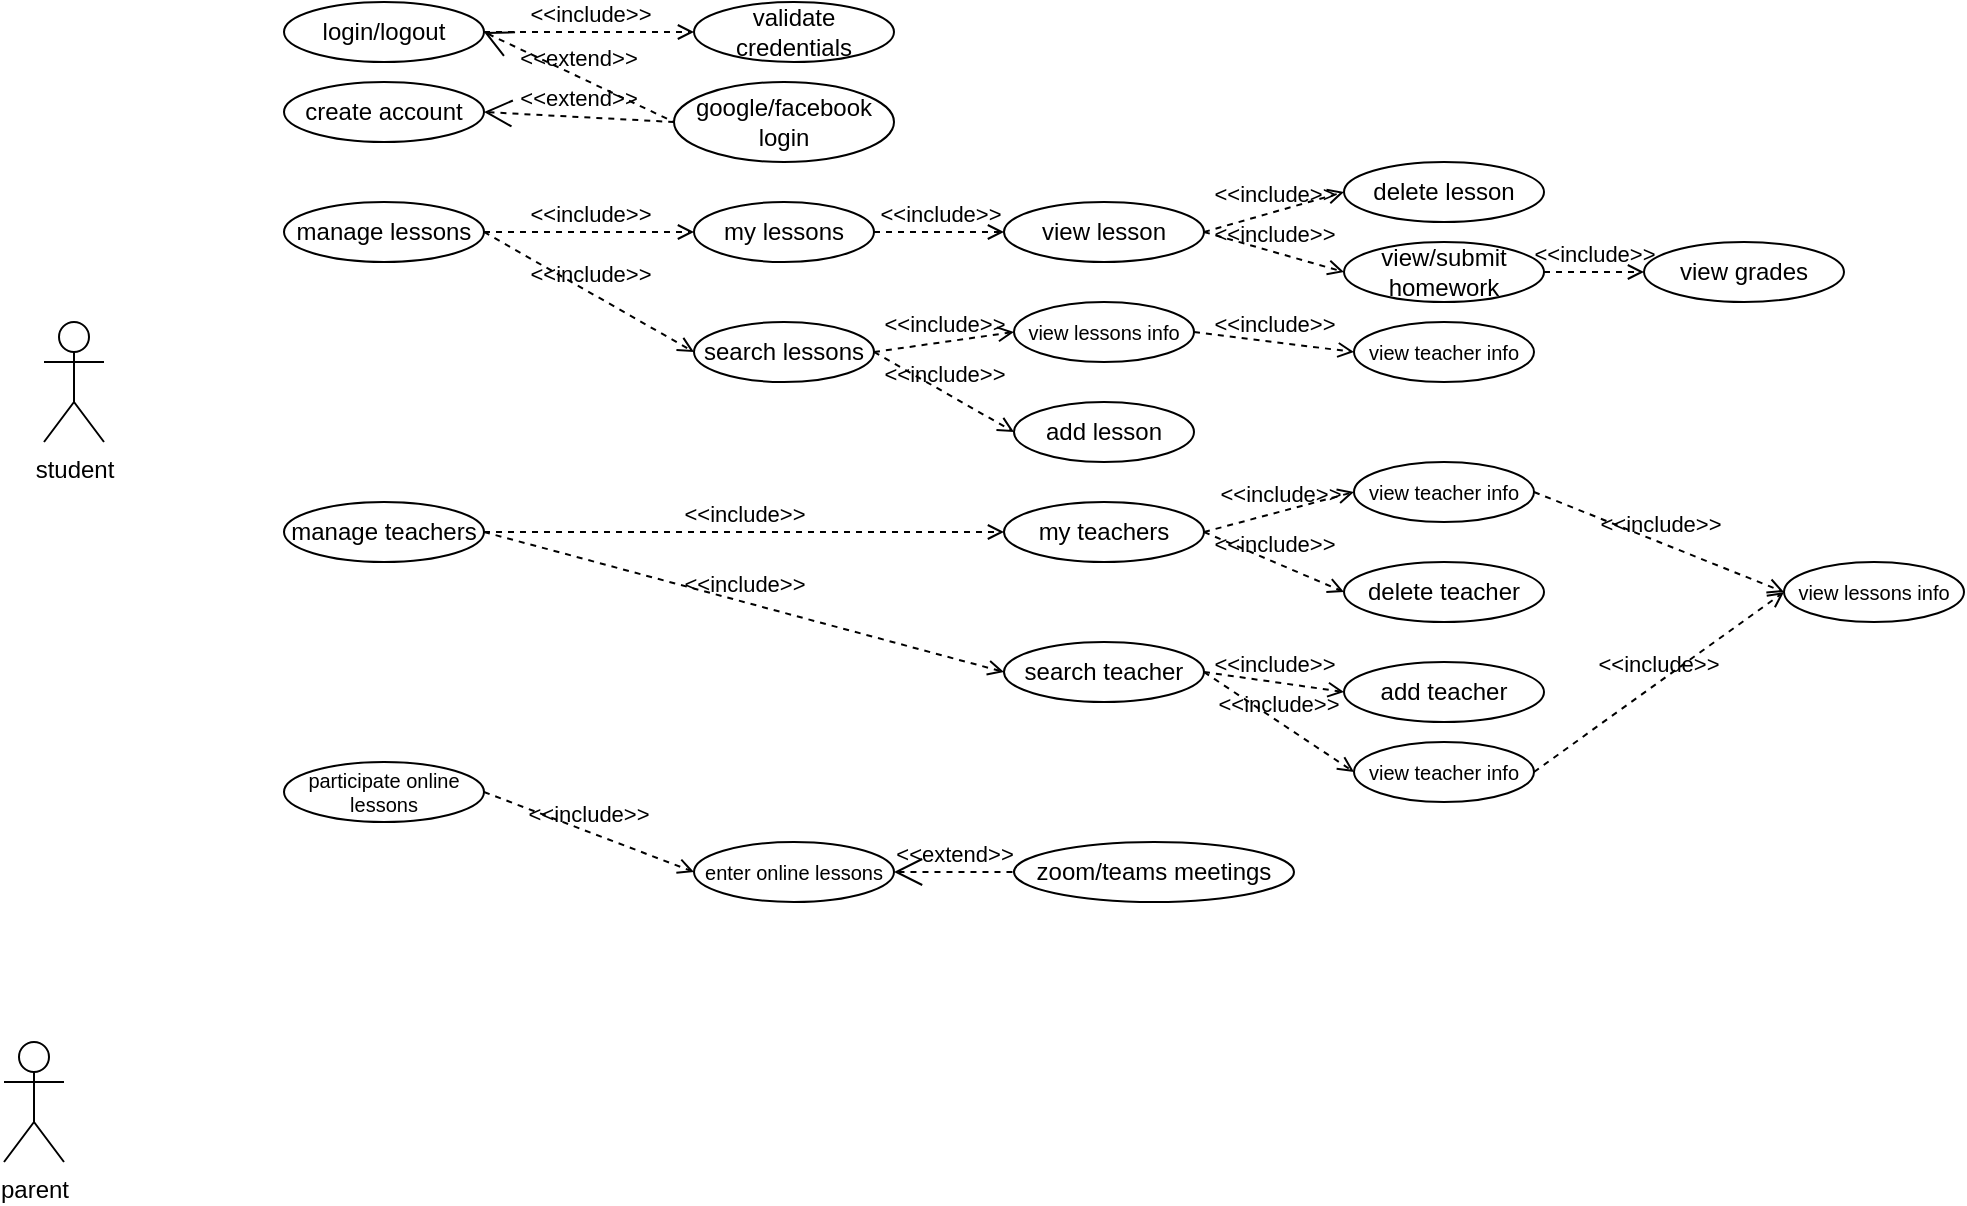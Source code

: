 <mxfile version="26.2.12">
  <diagram name="Page-1" id="58cdce13-f638-feb5-8d6f-7d28b1aa9fa0">
    <mxGraphModel dx="1044" dy="535" grid="1" gridSize="10" guides="1" tooltips="1" connect="1" arrows="1" fold="1" page="1" pageScale="1" pageWidth="1100" pageHeight="850" background="none" math="0" shadow="0">
      <root>
        <mxCell id="0" />
        <mxCell id="1" parent="0" />
        <mxCell id="4tMkP_L0vNUlOEcTw7fs-1" value="student" style="shape=umlActor;html=1;verticalLabelPosition=bottom;verticalAlign=top;align=center;" vertex="1" parent="1">
          <mxGeometry x="40" y="190" width="30" height="60" as="geometry" />
        </mxCell>
        <mxCell id="4tMkP_L0vNUlOEcTw7fs-2" value="parent" style="shape=umlActor;html=1;verticalLabelPosition=bottom;verticalAlign=top;align=center;" vertex="1" parent="1">
          <mxGeometry x="20" y="550" width="30" height="60" as="geometry" />
        </mxCell>
        <mxCell id="4tMkP_L0vNUlOEcTw7fs-6" value="login/logout" style="ellipse;whiteSpace=wrap;html=1;" vertex="1" parent="1">
          <mxGeometry x="160" y="30" width="100" height="30" as="geometry" />
        </mxCell>
        <mxCell id="4tMkP_L0vNUlOEcTw7fs-7" value="create account" style="ellipse;whiteSpace=wrap;html=1;" vertex="1" parent="1">
          <mxGeometry x="160" y="70" width="100" height="30" as="geometry" />
        </mxCell>
        <mxCell id="4tMkP_L0vNUlOEcTw7fs-8" value="manage teachers" style="ellipse;whiteSpace=wrap;html=1;" vertex="1" parent="1">
          <mxGeometry x="160" y="280" width="100" height="30" as="geometry" />
        </mxCell>
        <mxCell id="4tMkP_L0vNUlOEcTw7fs-9" value="participate online lessons" style="ellipse;whiteSpace=wrap;html=1;fontSize=10;" vertex="1" parent="1">
          <mxGeometry x="160" y="410" width="100" height="30" as="geometry" />
        </mxCell>
        <mxCell id="4tMkP_L0vNUlOEcTw7fs-10" value="view lesson" style="ellipse;whiteSpace=wrap;html=1;" vertex="1" parent="1">
          <mxGeometry x="520" y="130" width="100" height="30" as="geometry" />
        </mxCell>
        <mxCell id="4tMkP_L0vNUlOEcTw7fs-16" value="&amp;lt;&amp;lt;include&amp;gt;&amp;gt;" style="edgeStyle=none;html=1;endArrow=open;verticalAlign=bottom;dashed=1;labelBackgroundColor=none;rounded=0;exitX=1;exitY=0.5;exitDx=0;exitDy=0;entryX=0;entryY=0.5;entryDx=0;entryDy=0;" edge="1" parent="1" source="4tMkP_L0vNUlOEcTw7fs-6" target="4tMkP_L0vNUlOEcTw7fs-17">
          <mxGeometry width="160" relative="1" as="geometry">
            <mxPoint x="310" y="60" as="sourcePoint" />
            <mxPoint x="350" y="30" as="targetPoint" />
          </mxGeometry>
        </mxCell>
        <mxCell id="4tMkP_L0vNUlOEcTw7fs-17" value="validate credentials" style="ellipse;whiteSpace=wrap;html=1;" vertex="1" parent="1">
          <mxGeometry x="365" y="30" width="100" height="30" as="geometry" />
        </mxCell>
        <mxCell id="4tMkP_L0vNUlOEcTw7fs-18" value="&amp;lt;&amp;lt;extend&amp;gt;&amp;gt;" style="edgeStyle=none;html=1;startArrow=open;endArrow=none;startSize=12;verticalAlign=bottom;dashed=1;labelBackgroundColor=none;rounded=0;entryX=0;entryY=0.5;entryDx=0;entryDy=0;exitX=1;exitY=0.5;exitDx=0;exitDy=0;" edge="1" parent="1" source="4tMkP_L0vNUlOEcTw7fs-6" target="4tMkP_L0vNUlOEcTw7fs-19">
          <mxGeometry width="160" relative="1" as="geometry">
            <mxPoint x="440" y="200" as="sourcePoint" />
            <mxPoint x="330" y="140" as="targetPoint" />
          </mxGeometry>
        </mxCell>
        <mxCell id="4tMkP_L0vNUlOEcTw7fs-19" value="google/facebook login" style="ellipse;whiteSpace=wrap;html=1;" vertex="1" parent="1">
          <mxGeometry x="355" y="70" width="110" height="40" as="geometry" />
        </mxCell>
        <mxCell id="4tMkP_L0vNUlOEcTw7fs-21" value="&amp;lt;&amp;lt;extend&amp;gt;&amp;gt;" style="edgeStyle=none;html=1;startArrow=open;endArrow=none;startSize=12;verticalAlign=bottom;dashed=1;labelBackgroundColor=none;rounded=0;entryX=0;entryY=0.5;entryDx=0;entryDy=0;exitX=1;exitY=0.5;exitDx=0;exitDy=0;" edge="1" parent="1" source="4tMkP_L0vNUlOEcTw7fs-7" target="4tMkP_L0vNUlOEcTw7fs-19">
          <mxGeometry width="160" relative="1" as="geometry">
            <mxPoint x="270" y="100" as="sourcePoint" />
            <mxPoint x="370" y="140" as="targetPoint" />
          </mxGeometry>
        </mxCell>
        <mxCell id="4tMkP_L0vNUlOEcTw7fs-27" value="zoom/teams meetings" style="ellipse;whiteSpace=wrap;html=1;" vertex="1" parent="1">
          <mxGeometry x="525" y="450" width="140" height="30" as="geometry" />
        </mxCell>
        <mxCell id="4tMkP_L0vNUlOEcTw7fs-29" value="&amp;lt;&amp;lt;extend&amp;gt;&amp;gt;" style="edgeStyle=none;html=1;startArrow=open;endArrow=none;startSize=12;verticalAlign=bottom;dashed=1;labelBackgroundColor=none;rounded=0;entryX=0;entryY=0.5;entryDx=0;entryDy=0;exitX=1;exitY=0.5;exitDx=0;exitDy=0;" edge="1" parent="1" source="4tMkP_L0vNUlOEcTw7fs-31" target="4tMkP_L0vNUlOEcTw7fs-27">
          <mxGeometry width="160" relative="1" as="geometry">
            <mxPoint x="480" y="455" as="sourcePoint" />
            <mxPoint x="640" y="455" as="targetPoint" />
          </mxGeometry>
        </mxCell>
        <mxCell id="4tMkP_L0vNUlOEcTw7fs-31" value="enter online lessons" style="ellipse;whiteSpace=wrap;html=1;fontSize=10;" vertex="1" parent="1">
          <mxGeometry x="365" y="450" width="100" height="30" as="geometry" />
        </mxCell>
        <mxCell id="4tMkP_L0vNUlOEcTw7fs-37" value="manage lessons" style="ellipse;whiteSpace=wrap;html=1;" vertex="1" parent="1">
          <mxGeometry x="160" y="130" width="100" height="30" as="geometry" />
        </mxCell>
        <mxCell id="4tMkP_L0vNUlOEcTw7fs-38" value="my lessons" style="ellipse;whiteSpace=wrap;html=1;" vertex="1" parent="1">
          <mxGeometry x="365" y="130" width="90" height="30" as="geometry" />
        </mxCell>
        <mxCell id="4tMkP_L0vNUlOEcTw7fs-39" value="&amp;lt;&amp;lt;include&amp;gt;&amp;gt;" style="edgeStyle=none;html=1;endArrow=open;verticalAlign=bottom;dashed=1;labelBackgroundColor=none;rounded=0;exitX=1;exitY=0.5;exitDx=0;exitDy=0;entryX=0;entryY=0.5;entryDx=0;entryDy=0;" edge="1" parent="1" source="4tMkP_L0vNUlOEcTw7fs-37" target="4tMkP_L0vNUlOEcTw7fs-38">
          <mxGeometry width="160" relative="1" as="geometry">
            <mxPoint x="260" y="85" as="sourcePoint" />
            <mxPoint x="370" y="95" as="targetPoint" />
          </mxGeometry>
        </mxCell>
        <mxCell id="4tMkP_L0vNUlOEcTw7fs-46" value="&amp;lt;&amp;lt;include&amp;gt;&amp;gt;" style="edgeStyle=none;html=1;endArrow=open;verticalAlign=bottom;dashed=1;labelBackgroundColor=none;rounded=0;exitX=1;exitY=0.5;exitDx=0;exitDy=0;entryX=0;entryY=0.5;entryDx=0;entryDy=0;" edge="1" parent="1" source="4tMkP_L0vNUlOEcTw7fs-38" target="4tMkP_L0vNUlOEcTw7fs-10">
          <mxGeometry width="160" relative="1" as="geometry">
            <mxPoint x="270" y="155" as="sourcePoint" />
            <mxPoint x="380" y="155" as="targetPoint" />
          </mxGeometry>
        </mxCell>
        <mxCell id="4tMkP_L0vNUlOEcTw7fs-47" value="delete lesson" style="ellipse;whiteSpace=wrap;html=1;" vertex="1" parent="1">
          <mxGeometry x="690" y="110" width="100" height="30" as="geometry" />
        </mxCell>
        <mxCell id="4tMkP_L0vNUlOEcTw7fs-48" value="view/submit homework" style="ellipse;whiteSpace=wrap;html=1;" vertex="1" parent="1">
          <mxGeometry x="690" y="150" width="100" height="30" as="geometry" />
        </mxCell>
        <mxCell id="4tMkP_L0vNUlOEcTw7fs-50" value="&amp;lt;&amp;lt;include&amp;gt;&amp;gt;" style="edgeStyle=none;html=1;endArrow=open;verticalAlign=bottom;dashed=1;labelBackgroundColor=none;rounded=0;exitX=1;exitY=0.5;exitDx=0;exitDy=0;entryX=0;entryY=0.5;entryDx=0;entryDy=0;" edge="1" parent="1" source="4tMkP_L0vNUlOEcTw7fs-10" target="4tMkP_L0vNUlOEcTw7fs-47">
          <mxGeometry width="160" relative="1" as="geometry">
            <mxPoint x="465" y="155" as="sourcePoint" />
            <mxPoint x="530" y="155" as="targetPoint" />
          </mxGeometry>
        </mxCell>
        <mxCell id="4tMkP_L0vNUlOEcTw7fs-51" value="&amp;lt;&amp;lt;include&amp;gt;&amp;gt;" style="edgeStyle=none;html=1;endArrow=open;verticalAlign=bottom;dashed=1;labelBackgroundColor=none;rounded=0;exitX=1;exitY=0.5;exitDx=0;exitDy=0;entryX=0;entryY=0.5;entryDx=0;entryDy=0;" edge="1" parent="1" source="4tMkP_L0vNUlOEcTw7fs-10" target="4tMkP_L0vNUlOEcTw7fs-48">
          <mxGeometry width="160" relative="1" as="geometry">
            <mxPoint x="630" y="155" as="sourcePoint" />
            <mxPoint x="670" y="135" as="targetPoint" />
          </mxGeometry>
        </mxCell>
        <mxCell id="4tMkP_L0vNUlOEcTw7fs-53" value="view grades" style="ellipse;whiteSpace=wrap;html=1;" vertex="1" parent="1">
          <mxGeometry x="840" y="150" width="100" height="30" as="geometry" />
        </mxCell>
        <mxCell id="4tMkP_L0vNUlOEcTw7fs-54" value="search lessons" style="ellipse;whiteSpace=wrap;html=1;" vertex="1" parent="1">
          <mxGeometry x="365" y="190" width="90" height="30" as="geometry" />
        </mxCell>
        <mxCell id="4tMkP_L0vNUlOEcTw7fs-55" value="&amp;lt;&amp;lt;include&amp;gt;&amp;gt;" style="edgeStyle=none;html=1;endArrow=open;verticalAlign=bottom;dashed=1;labelBackgroundColor=none;rounded=0;exitX=1;exitY=0.5;exitDx=0;exitDy=0;entryX=0;entryY=0.5;entryDx=0;entryDy=0;" edge="1" parent="1" source="4tMkP_L0vNUlOEcTw7fs-37" target="4tMkP_L0vNUlOEcTw7fs-54">
          <mxGeometry width="160" relative="1" as="geometry">
            <mxPoint x="270" y="155" as="sourcePoint" />
            <mxPoint x="375" y="155" as="targetPoint" />
          </mxGeometry>
        </mxCell>
        <mxCell id="4tMkP_L0vNUlOEcTw7fs-56" value="&lt;font style=&quot;font-size: 10px;&quot;&gt;view lessons info&lt;/font&gt;" style="ellipse;whiteSpace=wrap;html=1;" vertex="1" parent="1">
          <mxGeometry x="525" y="180" width="90" height="30" as="geometry" />
        </mxCell>
        <mxCell id="4tMkP_L0vNUlOEcTw7fs-57" value="&amp;lt;&amp;lt;include&amp;gt;&amp;gt;" style="edgeStyle=none;html=1;endArrow=open;verticalAlign=bottom;dashed=1;labelBackgroundColor=none;rounded=0;exitX=1;exitY=0.5;exitDx=0;exitDy=0;entryX=0;entryY=0.5;entryDx=0;entryDy=0;" edge="1" parent="1" source="4tMkP_L0vNUlOEcTw7fs-54" target="4tMkP_L0vNUlOEcTw7fs-56">
          <mxGeometry width="160" relative="1" as="geometry">
            <mxPoint x="270" y="155" as="sourcePoint" />
            <mxPoint x="375" y="215" as="targetPoint" />
          </mxGeometry>
        </mxCell>
        <mxCell id="4tMkP_L0vNUlOEcTw7fs-59" value="add lesson" style="ellipse;whiteSpace=wrap;html=1;" vertex="1" parent="1">
          <mxGeometry x="525" y="230" width="90" height="30" as="geometry" />
        </mxCell>
        <mxCell id="4tMkP_L0vNUlOEcTw7fs-60" value="&amp;lt;&amp;lt;include&amp;gt;&amp;gt;" style="edgeStyle=none;html=1;endArrow=open;verticalAlign=bottom;dashed=1;labelBackgroundColor=none;rounded=0;exitX=1;exitY=0.5;exitDx=0;exitDy=0;entryX=0;entryY=0.5;entryDx=0;entryDy=0;" edge="1" parent="1" source="4tMkP_L0vNUlOEcTw7fs-54" target="4tMkP_L0vNUlOEcTw7fs-59">
          <mxGeometry width="160" relative="1" as="geometry">
            <mxPoint x="460" y="270" as="sourcePoint" />
            <mxPoint x="520" y="230" as="targetPoint" />
          </mxGeometry>
        </mxCell>
        <mxCell id="4tMkP_L0vNUlOEcTw7fs-61" value="&lt;font style=&quot;font-size: 10px;&quot;&gt;view teacher info&lt;/font&gt;" style="ellipse;whiteSpace=wrap;html=1;" vertex="1" parent="1">
          <mxGeometry x="695" y="190" width="90" height="30" as="geometry" />
        </mxCell>
        <mxCell id="4tMkP_L0vNUlOEcTw7fs-62" value="&amp;lt;&amp;lt;include&amp;gt;&amp;gt;" style="edgeStyle=none;html=1;endArrow=open;verticalAlign=bottom;dashed=1;labelBackgroundColor=none;rounded=0;exitX=1;exitY=0.5;exitDx=0;exitDy=0;entryX=0;entryY=0.5;entryDx=0;entryDy=0;" edge="1" parent="1" source="4tMkP_L0vNUlOEcTw7fs-56" target="4tMkP_L0vNUlOEcTw7fs-61">
          <mxGeometry width="160" relative="1" as="geometry">
            <mxPoint x="465" y="215" as="sourcePoint" />
            <mxPoint x="530" y="240" as="targetPoint" />
          </mxGeometry>
        </mxCell>
        <mxCell id="4tMkP_L0vNUlOEcTw7fs-64" value="my teachers" style="ellipse;whiteSpace=wrap;html=1;" vertex="1" parent="1">
          <mxGeometry x="520" y="280" width="100" height="30" as="geometry" />
        </mxCell>
        <mxCell id="4tMkP_L0vNUlOEcTw7fs-66" value="&amp;lt;&amp;lt;include&amp;gt;&amp;gt;" style="edgeStyle=none;html=1;endArrow=open;verticalAlign=bottom;dashed=1;labelBackgroundColor=none;rounded=0;exitX=1;exitY=0.5;exitDx=0;exitDy=0;entryX=0;entryY=0.5;entryDx=0;entryDy=0;" edge="1" parent="1" source="4tMkP_L0vNUlOEcTw7fs-64" target="4tMkP_L0vNUlOEcTw7fs-74">
          <mxGeometry width="160" relative="1" as="geometry">
            <mxPoint x="625" y="205" as="sourcePoint" />
            <mxPoint x="700" y="225" as="targetPoint" />
          </mxGeometry>
        </mxCell>
        <mxCell id="4tMkP_L0vNUlOEcTw7fs-67" value="search teacher" style="ellipse;whiteSpace=wrap;html=1;" vertex="1" parent="1">
          <mxGeometry x="520" y="350" width="100" height="30" as="geometry" />
        </mxCell>
        <mxCell id="4tMkP_L0vNUlOEcTw7fs-68" value="delete teacher" style="ellipse;whiteSpace=wrap;html=1;" vertex="1" parent="1">
          <mxGeometry x="690" y="310" width="100" height="30" as="geometry" />
        </mxCell>
        <mxCell id="4tMkP_L0vNUlOEcTw7fs-69" value="&amp;lt;&amp;lt;include&amp;gt;&amp;gt;" style="edgeStyle=none;html=1;endArrow=open;verticalAlign=bottom;dashed=1;labelBackgroundColor=none;rounded=0;exitX=1;exitY=0.5;exitDx=0;exitDy=0;entryX=0;entryY=0.5;entryDx=0;entryDy=0;" edge="1" parent="1" source="4tMkP_L0vNUlOEcTw7fs-64" target="4tMkP_L0vNUlOEcTw7fs-68">
          <mxGeometry width="160" relative="1" as="geometry">
            <mxPoint x="630" y="305" as="sourcePoint" />
            <mxPoint x="700" y="225" as="targetPoint" />
          </mxGeometry>
        </mxCell>
        <mxCell id="4tMkP_L0vNUlOEcTw7fs-71" value="&amp;lt;&amp;lt;include&amp;gt;&amp;gt;" style="edgeStyle=none;html=1;endArrow=open;verticalAlign=bottom;dashed=1;labelBackgroundColor=none;rounded=0;entryX=0;entryY=0.5;entryDx=0;entryDy=0;exitX=1;exitY=0.5;exitDx=0;exitDy=0;" edge="1" parent="1" source="4tMkP_L0vNUlOEcTw7fs-8" target="4tMkP_L0vNUlOEcTw7fs-67">
          <mxGeometry width="160" relative="1" as="geometry">
            <mxPoint x="270" y="360" as="sourcePoint" />
            <mxPoint x="530" y="310" as="targetPoint" />
          </mxGeometry>
        </mxCell>
        <mxCell id="4tMkP_L0vNUlOEcTw7fs-72" value="&amp;lt;&amp;lt;include&amp;gt;&amp;gt;" style="edgeStyle=none;html=1;endArrow=open;verticalAlign=bottom;dashed=1;labelBackgroundColor=none;rounded=0;entryX=0;entryY=0.5;entryDx=0;entryDy=0;" edge="1" parent="1" target="4tMkP_L0vNUlOEcTw7fs-64">
          <mxGeometry width="160" relative="1" as="geometry">
            <mxPoint x="260" y="295" as="sourcePoint" />
            <mxPoint x="350" y="260" as="targetPoint" />
          </mxGeometry>
        </mxCell>
        <mxCell id="4tMkP_L0vNUlOEcTw7fs-74" value="&lt;font style=&quot;font-size: 10px;&quot;&gt;view teacher info&lt;/font&gt;" style="ellipse;whiteSpace=wrap;html=1;" vertex="1" parent="1">
          <mxGeometry x="695" y="260" width="90" height="30" as="geometry" />
        </mxCell>
        <mxCell id="4tMkP_L0vNUlOEcTw7fs-75" value="&lt;font style=&quot;font-size: 10px;&quot;&gt;view lessons info&lt;/font&gt;" style="ellipse;whiteSpace=wrap;html=1;" vertex="1" parent="1">
          <mxGeometry x="910" y="310" width="90" height="30" as="geometry" />
        </mxCell>
        <mxCell id="4tMkP_L0vNUlOEcTw7fs-76" value="&amp;lt;&amp;lt;include&amp;gt;&amp;gt;" style="edgeStyle=none;html=1;endArrow=open;verticalAlign=bottom;dashed=1;labelBackgroundColor=none;rounded=0;exitX=1;exitY=0.5;exitDx=0;exitDy=0;entryX=0;entryY=0.5;entryDx=0;entryDy=0;" edge="1" parent="1" source="4tMkP_L0vNUlOEcTw7fs-74" target="4tMkP_L0vNUlOEcTw7fs-75">
          <mxGeometry width="160" relative="1" as="geometry">
            <mxPoint x="630" y="305" as="sourcePoint" />
            <mxPoint x="705" y="285" as="targetPoint" />
          </mxGeometry>
        </mxCell>
        <mxCell id="4tMkP_L0vNUlOEcTw7fs-77" value="&amp;lt;&amp;lt;include&amp;gt;&amp;gt;" style="edgeStyle=none;html=1;endArrow=open;verticalAlign=bottom;dashed=1;labelBackgroundColor=none;rounded=0;entryX=0;entryY=0.5;entryDx=0;entryDy=0;exitX=1;exitY=0.5;exitDx=0;exitDy=0;" edge="1" parent="1" source="4tMkP_L0vNUlOEcTw7fs-48" target="4tMkP_L0vNUlOEcTw7fs-53">
          <mxGeometry width="160" relative="1" as="geometry">
            <mxPoint x="840" y="100" as="sourcePoint" />
            <mxPoint x="790" y="165" as="targetPoint" />
          </mxGeometry>
        </mxCell>
        <mxCell id="4tMkP_L0vNUlOEcTw7fs-78" value="add&lt;span style=&quot;background-color: transparent; color: light-dark(rgb(0, 0, 0), rgb(255, 255, 255));&quot;&gt;&amp;nbsp;teacher&lt;/span&gt;" style="ellipse;whiteSpace=wrap;html=1;" vertex="1" parent="1">
          <mxGeometry x="690" y="360" width="100" height="30" as="geometry" />
        </mxCell>
        <mxCell id="4tMkP_L0vNUlOEcTw7fs-79" value="&amp;lt;&amp;lt;include&amp;gt;&amp;gt;" style="edgeStyle=none;html=1;endArrow=open;verticalAlign=bottom;dashed=1;labelBackgroundColor=none;rounded=0;entryX=0;entryY=0.5;entryDx=0;entryDy=0;" edge="1" parent="1" target="4tMkP_L0vNUlOEcTw7fs-78">
          <mxGeometry width="160" relative="1" as="geometry">
            <mxPoint x="620" y="365" as="sourcePoint" />
            <mxPoint x="690" y="430" as="targetPoint" />
          </mxGeometry>
        </mxCell>
        <mxCell id="4tMkP_L0vNUlOEcTw7fs-80" value="&lt;font style=&quot;font-size: 10px;&quot;&gt;view teacher info&lt;/font&gt;" style="ellipse;whiteSpace=wrap;html=1;" vertex="1" parent="1">
          <mxGeometry x="695" y="400" width="90" height="30" as="geometry" />
        </mxCell>
        <mxCell id="4tMkP_L0vNUlOEcTw7fs-81" value="&amp;lt;&amp;lt;include&amp;gt;&amp;gt;" style="edgeStyle=none;html=1;endArrow=open;verticalAlign=bottom;dashed=1;labelBackgroundColor=none;rounded=0;exitX=1;exitY=0.5;exitDx=0;exitDy=0;entryX=0;entryY=0.5;entryDx=0;entryDy=0;" edge="1" parent="1" source="4tMkP_L0vNUlOEcTw7fs-67" target="4tMkP_L0vNUlOEcTw7fs-80">
          <mxGeometry width="160" relative="1" as="geometry">
            <mxPoint x="630" y="372" as="sourcePoint" />
            <mxPoint x="700" y="385" as="targetPoint" />
          </mxGeometry>
        </mxCell>
        <mxCell id="4tMkP_L0vNUlOEcTw7fs-82" value="&amp;lt;&amp;lt;include&amp;gt;&amp;gt;" style="edgeStyle=none;html=1;endArrow=open;verticalAlign=bottom;dashed=1;labelBackgroundColor=none;rounded=0;exitX=1;exitY=0.5;exitDx=0;exitDy=0;entryX=0;entryY=0.5;entryDx=0;entryDy=0;" edge="1" parent="1" source="4tMkP_L0vNUlOEcTw7fs-80" target="4tMkP_L0vNUlOEcTw7fs-75">
          <mxGeometry width="160" relative="1" as="geometry">
            <mxPoint x="795" y="285" as="sourcePoint" />
            <mxPoint x="860" y="285" as="targetPoint" />
          </mxGeometry>
        </mxCell>
        <mxCell id="4tMkP_L0vNUlOEcTw7fs-83" style="edgeStyle=orthogonalEdgeStyle;rounded=0;orthogonalLoop=1;jettySize=auto;html=1;exitX=0.5;exitY=1;exitDx=0;exitDy=0;" edge="1" parent="1" source="4tMkP_L0vNUlOEcTw7fs-68" target="4tMkP_L0vNUlOEcTw7fs-68">
          <mxGeometry relative="1" as="geometry" />
        </mxCell>
        <mxCell id="4tMkP_L0vNUlOEcTw7fs-84" value="&amp;lt;&amp;lt;include&amp;gt;&amp;gt;" style="edgeStyle=none;html=1;endArrow=open;verticalAlign=bottom;dashed=1;labelBackgroundColor=none;rounded=0;exitX=1;exitY=0.5;exitDx=0;exitDy=0;entryX=0;entryY=0.5;entryDx=0;entryDy=0;" edge="1" parent="1" source="4tMkP_L0vNUlOEcTw7fs-9" target="4tMkP_L0vNUlOEcTw7fs-31">
          <mxGeometry width="160" relative="1" as="geometry">
            <mxPoint x="260" y="380" as="sourcePoint" />
            <mxPoint x="420" y="380" as="targetPoint" />
          </mxGeometry>
        </mxCell>
      </root>
    </mxGraphModel>
  </diagram>
</mxfile>
